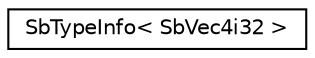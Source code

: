 digraph "Graphical Class Hierarchy"
{
 // LATEX_PDF_SIZE
  edge [fontname="Helvetica",fontsize="10",labelfontname="Helvetica",labelfontsize="10"];
  node [fontname="Helvetica",fontsize="10",shape=record];
  rankdir="LR";
  Node0 [label="SbTypeInfo\< SbVec4i32 \>",height=0.2,width=0.4,color="black", fillcolor="white", style="filled",URL="$structSbTypeInfo_3_01SbVec4i32_01_4.html",tooltip=" "];
}

